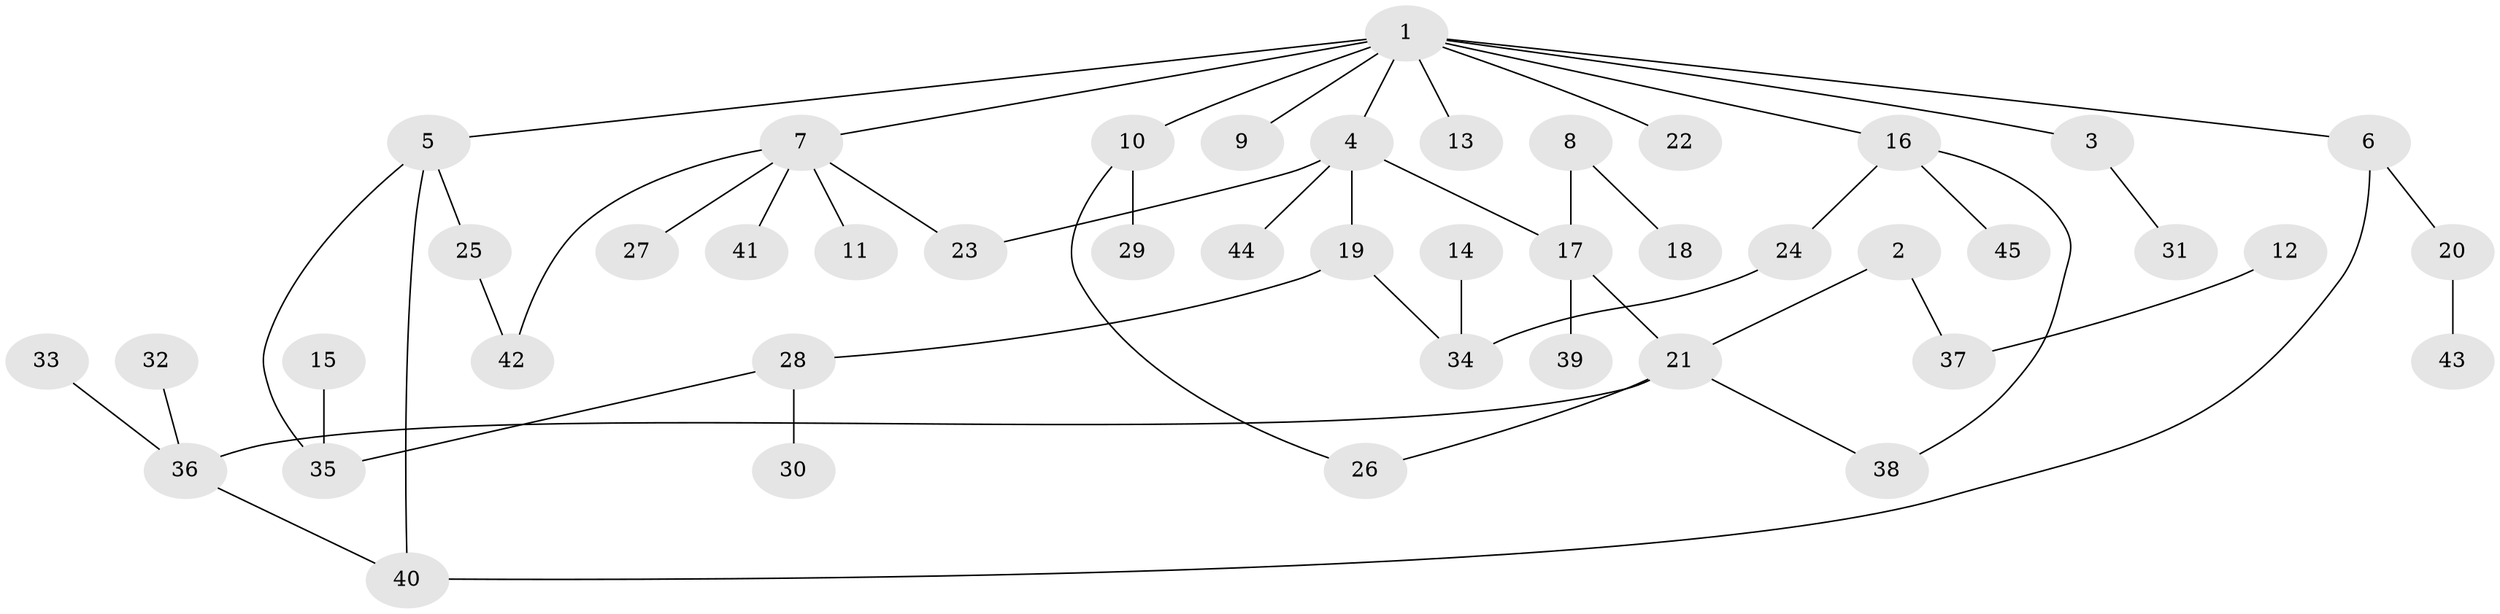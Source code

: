 // original degree distribution, {6: 0.0449438202247191, 2: 0.3146067415730337, 4: 0.10112359550561797, 1: 0.39325842696629215, 3: 0.1348314606741573, 5: 0.011235955056179775}
// Generated by graph-tools (version 1.1) at 2025/49/03/09/25 03:49:15]
// undirected, 45 vertices, 52 edges
graph export_dot {
graph [start="1"]
  node [color=gray90,style=filled];
  1;
  2;
  3;
  4;
  5;
  6;
  7;
  8;
  9;
  10;
  11;
  12;
  13;
  14;
  15;
  16;
  17;
  18;
  19;
  20;
  21;
  22;
  23;
  24;
  25;
  26;
  27;
  28;
  29;
  30;
  31;
  32;
  33;
  34;
  35;
  36;
  37;
  38;
  39;
  40;
  41;
  42;
  43;
  44;
  45;
  1 -- 3 [weight=1.0];
  1 -- 4 [weight=1.0];
  1 -- 5 [weight=1.0];
  1 -- 6 [weight=1.0];
  1 -- 7 [weight=1.0];
  1 -- 9 [weight=1.0];
  1 -- 10 [weight=1.0];
  1 -- 13 [weight=1.0];
  1 -- 16 [weight=1.0];
  1 -- 22 [weight=1.0];
  2 -- 21 [weight=1.0];
  2 -- 37 [weight=1.0];
  3 -- 31 [weight=1.0];
  4 -- 17 [weight=1.0];
  4 -- 19 [weight=1.0];
  4 -- 23 [weight=1.0];
  4 -- 44 [weight=1.0];
  5 -- 25 [weight=1.0];
  5 -- 35 [weight=1.0];
  5 -- 40 [weight=1.0];
  6 -- 20 [weight=1.0];
  6 -- 40 [weight=1.0];
  7 -- 11 [weight=1.0];
  7 -- 23 [weight=1.0];
  7 -- 27 [weight=1.0];
  7 -- 41 [weight=1.0];
  7 -- 42 [weight=1.0];
  8 -- 17 [weight=1.0];
  8 -- 18 [weight=1.0];
  10 -- 26 [weight=1.0];
  10 -- 29 [weight=1.0];
  12 -- 37 [weight=1.0];
  14 -- 34 [weight=1.0];
  15 -- 35 [weight=1.0];
  16 -- 24 [weight=1.0];
  16 -- 38 [weight=1.0];
  16 -- 45 [weight=1.0];
  17 -- 21 [weight=1.0];
  17 -- 39 [weight=1.0];
  19 -- 28 [weight=1.0];
  19 -- 34 [weight=1.0];
  20 -- 43 [weight=1.0];
  21 -- 26 [weight=1.0];
  21 -- 36 [weight=1.0];
  21 -- 38 [weight=1.0];
  24 -- 34 [weight=1.0];
  25 -- 42 [weight=1.0];
  28 -- 30 [weight=1.0];
  28 -- 35 [weight=1.0];
  32 -- 36 [weight=1.0];
  33 -- 36 [weight=1.0];
  36 -- 40 [weight=1.0];
}
